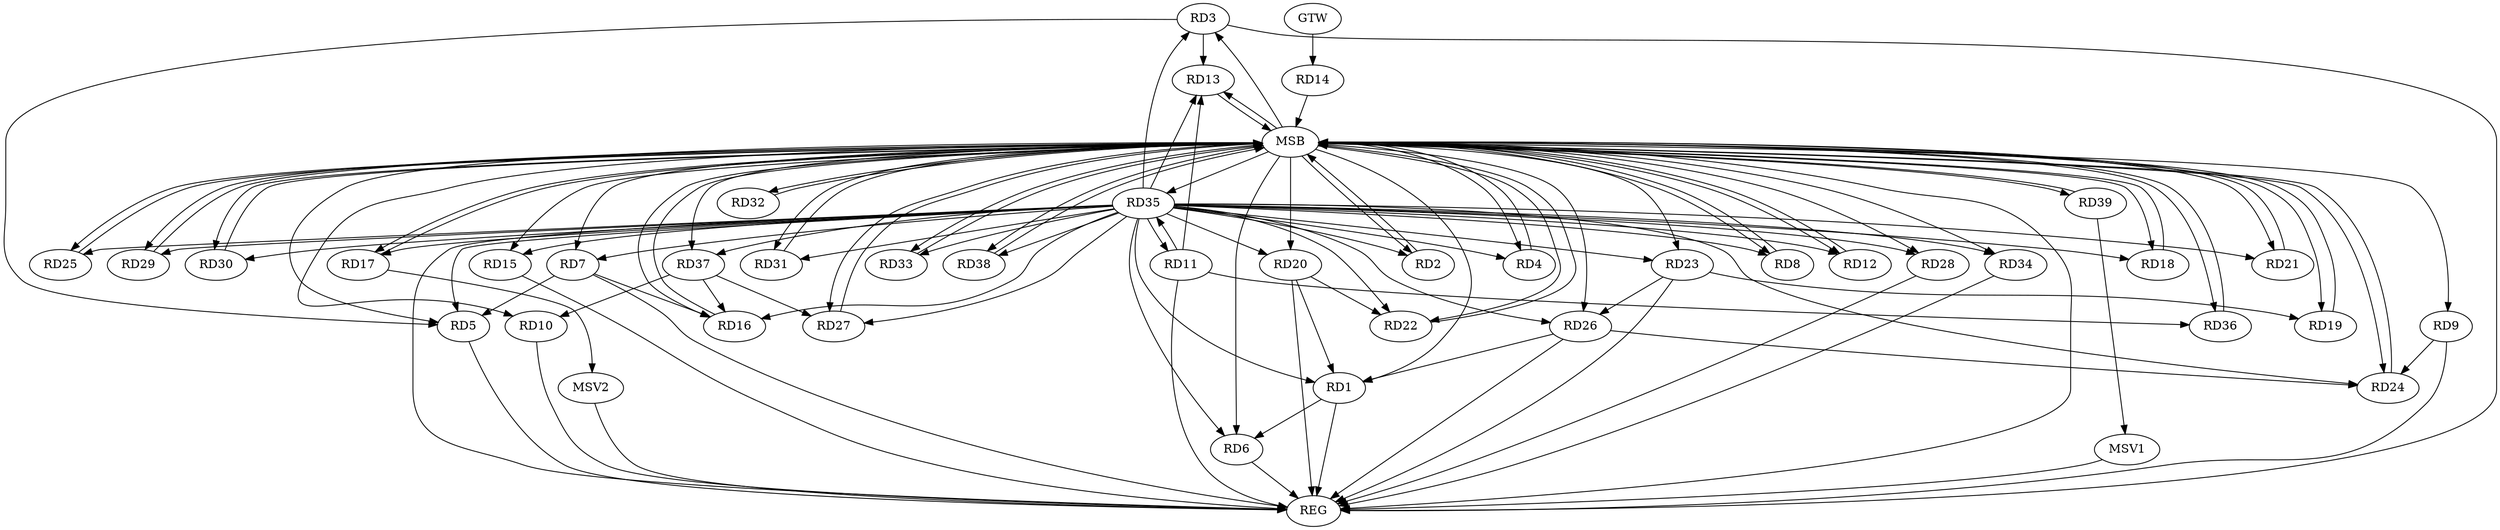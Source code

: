 strict digraph G {
  RD1 [ label="RD1" ];
  RD2 [ label="RD2" ];
  RD3 [ label="RD3" ];
  RD4 [ label="RD4" ];
  RD5 [ label="RD5" ];
  RD6 [ label="RD6" ];
  RD7 [ label="RD7" ];
  RD8 [ label="RD8" ];
  RD9 [ label="RD9" ];
  RD10 [ label="RD10" ];
  RD11 [ label="RD11" ];
  RD12 [ label="RD12" ];
  RD13 [ label="RD13" ];
  RD14 [ label="RD14" ];
  RD15 [ label="RD15" ];
  RD16 [ label="RD16" ];
  RD17 [ label="RD17" ];
  RD18 [ label="RD18" ];
  RD19 [ label="RD19" ];
  RD20 [ label="RD20" ];
  RD21 [ label="RD21" ];
  RD22 [ label="RD22" ];
  RD23 [ label="RD23" ];
  RD24 [ label="RD24" ];
  RD25 [ label="RD25" ];
  RD26 [ label="RD26" ];
  RD27 [ label="RD27" ];
  RD28 [ label="RD28" ];
  RD29 [ label="RD29" ];
  RD30 [ label="RD30" ];
  RD31 [ label="RD31" ];
  RD32 [ label="RD32" ];
  RD33 [ label="RD33" ];
  RD34 [ label="RD34" ];
  RD35 [ label="RD35" ];
  RD36 [ label="RD36" ];
  RD37 [ label="RD37" ];
  RD38 [ label="RD38" ];
  RD39 [ label="RD39" ];
  GTW [ label="GTW" ];
  REG [ label="REG" ];
  MSB [ label="MSB" ];
  MSV1 [ label="MSV1" ];
  MSV2 [ label="MSV2" ];
  RD1 -> RD6;
  RD20 -> RD1;
  RD26 -> RD1;
  RD3 -> RD5;
  RD3 -> RD13;
  RD7 -> RD5;
  RD7 -> RD16;
  RD9 -> RD24;
  RD37 -> RD10;
  RD11 -> RD13;
  RD11 -> RD35;
  RD11 -> RD36;
  RD35 -> RD13;
  RD35 -> RD16;
  RD37 -> RD16;
  RD23 -> RD19;
  RD20 -> RD22;
  RD35 -> RD20;
  RD35 -> RD22;
  RD23 -> RD26;
  RD26 -> RD24;
  RD35 -> RD24;
  RD35 -> RD27;
  RD37 -> RD27;
  GTW -> RD14;
  RD1 -> REG;
  RD3 -> REG;
  RD5 -> REG;
  RD6 -> REG;
  RD7 -> REG;
  RD9 -> REG;
  RD10 -> REG;
  RD11 -> REG;
  RD15 -> REG;
  RD20 -> REG;
  RD23 -> REG;
  RD26 -> REG;
  RD28 -> REG;
  RD34 -> REG;
  RD35 -> REG;
  RD2 -> MSB;
  MSB -> RD5;
  MSB -> RD20;
  MSB -> RD21;
  MSB -> RD28;
  MSB -> RD33;
  MSB -> REG;
  RD4 -> MSB;
  MSB -> RD17;
  MSB -> RD38;
  RD8 -> MSB;
  MSB -> RD6;
  MSB -> RD15;
  MSB -> RD16;
  MSB -> RD24;
  MSB -> RD25;
  MSB -> RD26;
  RD12 -> MSB;
  MSB -> RD2;
  MSB -> RD8;
  MSB -> RD13;
  MSB -> RD23;
  MSB -> RD31;
  MSB -> RD36;
  RD13 -> MSB;
  MSB -> RD4;
  MSB -> RD29;
  MSB -> RD37;
  RD14 -> MSB;
  MSB -> RD19;
  MSB -> RD27;
  RD16 -> MSB;
  MSB -> RD12;
  MSB -> RD22;
  RD17 -> MSB;
  MSB -> RD9;
  RD18 -> MSB;
  RD19 -> MSB;
  MSB -> RD3;
  RD21 -> MSB;
  RD22 -> MSB;
  MSB -> RD10;
  RD24 -> MSB;
  RD25 -> MSB;
  MSB -> RD7;
  RD27 -> MSB;
  MSB -> RD18;
  RD29 -> MSB;
  MSB -> RD30;
  MSB -> RD34;
  RD30 -> MSB;
  MSB -> RD1;
  RD31 -> MSB;
  MSB -> RD39;
  RD32 -> MSB;
  RD33 -> MSB;
  MSB -> RD35;
  RD36 -> MSB;
  MSB -> RD32;
  RD38 -> MSB;
  RD39 -> MSB;
  RD35 -> RD28;
  RD35 -> RD26;
  RD35 -> RD6;
  RD35 -> RD8;
  RD35 -> RD31;
  RD35 -> RD7;
  RD35 -> RD11;
  RD35 -> RD23;
  RD35 -> RD2;
  RD35 -> RD38;
  RD35 -> RD37;
  RD35 -> RD1;
  RD35 -> RD25;
  RD35 -> RD29;
  RD35 -> RD34;
  RD35 -> RD17;
  RD35 -> RD5;
  RD35 -> RD33;
  RD35 -> RD12;
  RD35 -> RD30;
  RD35 -> RD21;
  RD35 -> RD18;
  RD35 -> RD4;
  RD35 -> RD15;
  RD35 -> RD3;
  RD39 -> MSV1;
  MSV1 -> REG;
  RD17 -> MSV2;
  MSV2 -> REG;
}
